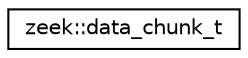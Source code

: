 digraph "Graphical Class Hierarchy"
{
 // LATEX_PDF_SIZE
  edge [fontname="Helvetica",fontsize="10",labelfontname="Helvetica",labelfontsize="10"];
  node [fontname="Helvetica",fontsize="10",shape=record];
  rankdir="LR";
  Node0 [label="zeek::data_chunk_t",height=0.2,width=0.4,color="black", fillcolor="white", style="filled",URL="$d5/d36/namespacezeek.html#d1/df6/structzeek_1_1data__chunk__t",tooltip=" "];
}
